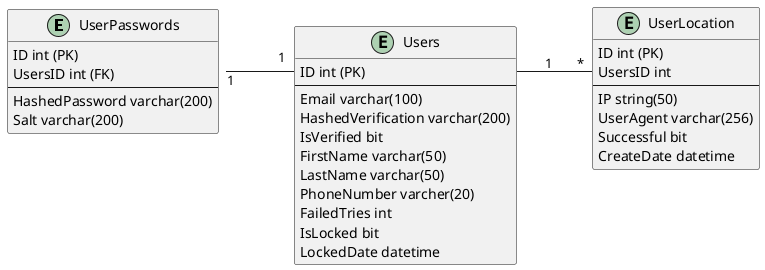 @startuml ERD
left to right direction

entity "UserPasswords" as up{
    ID int (PK)
    UsersID int (FK)
    --
    HashedPassword varchar(200)
    Salt varchar(200)
}

entity Users {
    ID int (PK)
    --
    Email varchar(100)
    HashedVerification varchar(200)
    IsVerified bit
    FirstName varchar(50)
    LastName varchar(50)
    PhoneNumber varcher(20)
    FailedTries int
    IsLocked bit
    LockedDate datetime
}
entity "UserLocation" as vul {
    ID int (PK)
    UsersID int
    --
    IP string(50)
    UserAgent varchar(256)
    Successful bit
    CreateDate datetime
}

Users::ID"      1" -- "*"vul::UsersID

up::UserID"1" -- "1"Users::ID


@enduml